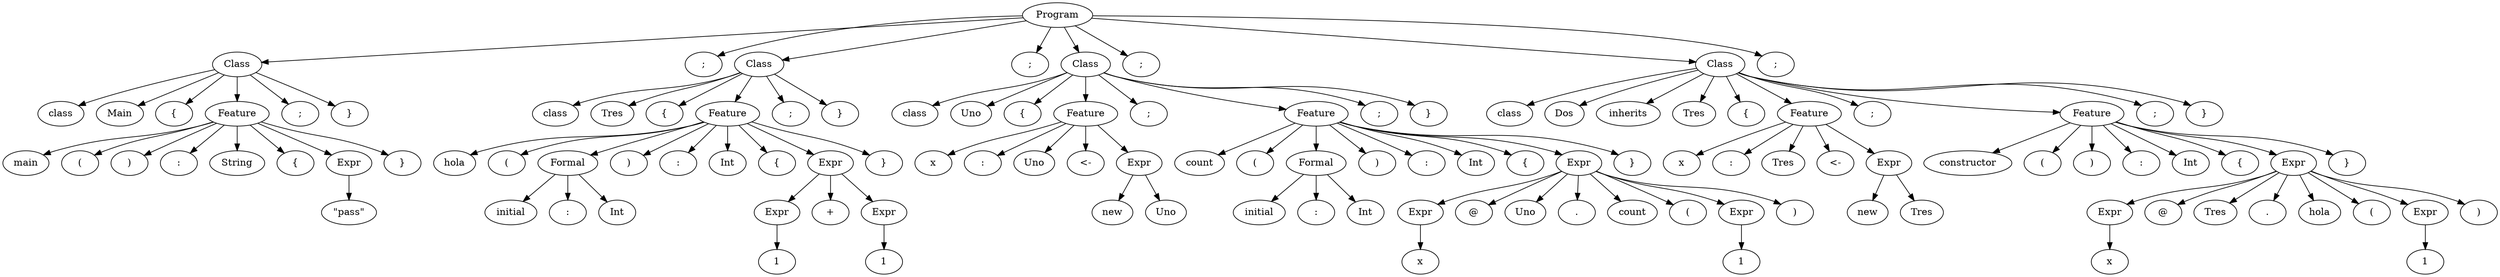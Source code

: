 digraph {
	0 [label=Program]
	0 -> 1
	1 [label=Class]
	1 -> 2
	2 [label=class]
	1 -> 3
	3 [label=Main]
	1 -> 4
	4 [label="{"]
	1 -> 5
	5 [label=Feature]
	5 -> 6
	6 [label=main]
	5 -> 7
	7 [label="("]
	5 -> 8
	8 [label=")"]
	5 -> 9
	9 [label=":"]
	5 -> 10
	10 [label=String]
	5 -> 11
	11 [label="{"]
	5 -> 12
	12 [label=Expr]
	12 -> 13
	13 [label="\"pass\""]
	5 -> 14
	14 [label="}"]
	1 -> 15
	15 [label=";"]
	1 -> 16
	16 [label="}"]
	0 -> 17
	17 [label=";"]
	0 -> 18
	18 [label=Class]
	18 -> 19
	19 [label=class]
	18 -> 20
	20 [label=Tres]
	18 -> 21
	21 [label="{"]
	18 -> 22
	22 [label=Feature]
	22 -> 23
	23 [label=hola]
	22 -> 24
	24 [label="("]
	22 -> 25
	25 [label=Formal]
	25 -> 26
	26 [label=initial]
	25 -> 27
	27 [label=":"]
	25 -> 28
	28 [label=Int]
	22 -> 29
	29 [label=")"]
	22 -> 30
	30 [label=":"]
	22 -> 31
	31 [label=Int]
	22 -> 32
	32 [label="{"]
	22 -> 33
	33 [label=Expr]
	33 -> 34
	34 [label=Expr]
	34 -> 35
	35 [label=1]
	33 -> 36
	36 [label="+"]
	33 -> 37
	37 [label=Expr]
	37 -> 38
	38 [label=1]
	22 -> 39
	39 [label="}"]
	18 -> 40
	40 [label=";"]
	18 -> 41
	41 [label="}"]
	0 -> 42
	42 [label=";"]
	0 -> 43
	43 [label=Class]
	43 -> 44
	44 [label=class]
	43 -> 45
	45 [label=Uno]
	43 -> 46
	46 [label="{"]
	43 -> 47
	47 [label=Feature]
	47 -> 48
	48 [label=x]
	47 -> 49
	49 [label=":"]
	47 -> 50
	50 [label=Uno]
	47 -> 51
	51 [label="<-"]
	47 -> 52
	52 [label=Expr]
	52 -> 53
	53 [label=new]
	52 -> 54
	54 [label=Uno]
	43 -> 55
	55 [label=";"]
	43 -> 56
	56 [label=Feature]
	56 -> 57
	57 [label=count]
	56 -> 58
	58 [label="("]
	56 -> 59
	59 [label=Formal]
	59 -> 60
	60 [label=initial]
	59 -> 61
	61 [label=":"]
	59 -> 62
	62 [label=Int]
	56 -> 63
	63 [label=")"]
	56 -> 64
	64 [label=":"]
	56 -> 65
	65 [label=Int]
	56 -> 66
	66 [label="{"]
	56 -> 67
	67 [label=Expr]
	67 -> 68
	68 [label=Expr]
	68 -> 69
	69 [label=x]
	67 -> 70
	70 [label="@"]
	67 -> 71
	71 [label=Uno]
	67 -> 72
	72 [label="."]
	67 -> 73
	73 [label=count]
	67 -> 74
	74 [label="("]
	67 -> 75
	75 [label=Expr]
	75 -> 76
	76 [label=1]
	67 -> 77
	77 [label=")"]
	56 -> 78
	78 [label="}"]
	43 -> 79
	79 [label=";"]
	43 -> 80
	80 [label="}"]
	0 -> 81
	81 [label=";"]
	0 -> 82
	82 [label=Class]
	82 -> 83
	83 [label=class]
	82 -> 84
	84 [label=Dos]
	82 -> 85
	85 [label=inherits]
	82 -> 86
	86 [label=Tres]
	82 -> 87
	87 [label="{"]
	82 -> 88
	88 [label=Feature]
	88 -> 89
	89 [label=x]
	88 -> 90
	90 [label=":"]
	88 -> 91
	91 [label=Tres]
	88 -> 92
	92 [label="<-"]
	88 -> 93
	93 [label=Expr]
	93 -> 94
	94 [label=new]
	93 -> 95
	95 [label=Tres]
	82 -> 96
	96 [label=";"]
	82 -> 97
	97 [label=Feature]
	97 -> 98
	98 [label=constructor]
	97 -> 99
	99 [label="("]
	97 -> 100
	100 [label=")"]
	97 -> 101
	101 [label=":"]
	97 -> 102
	102 [label=Int]
	97 -> 103
	103 [label="{"]
	97 -> 104
	104 [label=Expr]
	104 -> 105
	105 [label=Expr]
	105 -> 106
	106 [label=x]
	104 -> 107
	107 [label="@"]
	104 -> 108
	108 [label=Tres]
	104 -> 109
	109 [label="."]
	104 -> 110
	110 [label=hola]
	104 -> 111
	111 [label="("]
	104 -> 112
	112 [label=Expr]
	112 -> 113
	113 [label=1]
	104 -> 114
	114 [label=")"]
	97 -> 115
	115 [label="}"]
	82 -> 116
	116 [label=";"]
	82 -> 117
	117 [label="}"]
	0 -> 118
	118 [label=";"]
}
